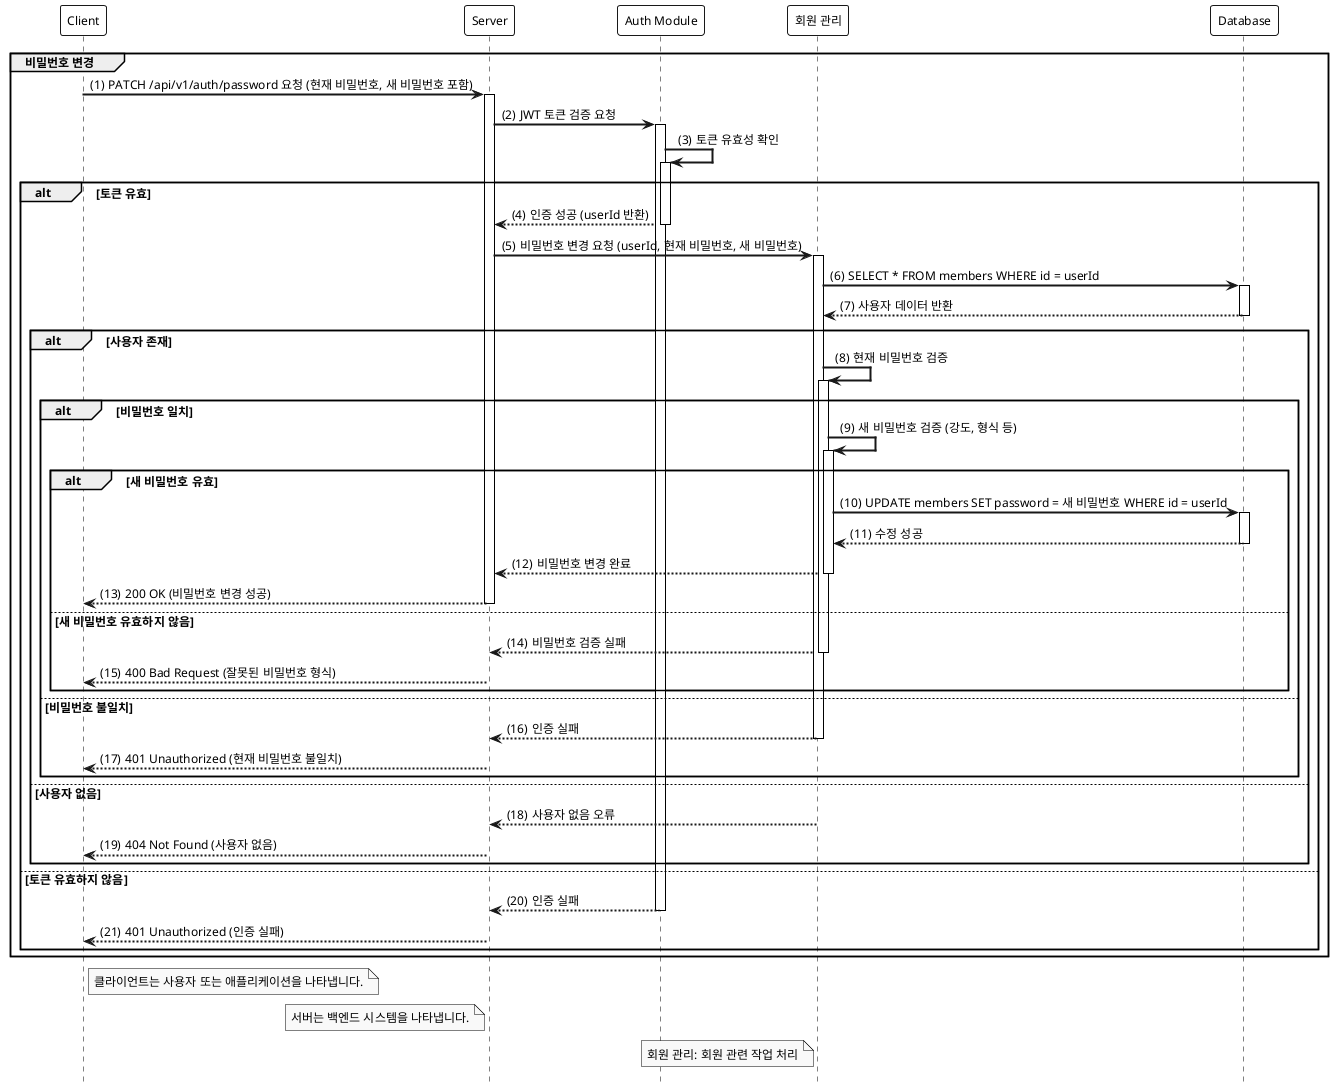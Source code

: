 @startuml

hide footbox
autoactivate on

' 스타일 설정
skinparam monochrome true
skinparam shadowing false
skinparam defaultFontSize 12
skinparam defaultFontName Arial
skinparam activityBackgroundColor #EFEFEF
skinparam activityBorderColor #CCCCCC
skinparam sequenceArrowThickness 2
skinparam sequenceParticipantBorderThickness 1
skinparam sequenceParticipantBackgroundColor #FFFFFF
skinparam sequenceLifeLineBorderColor #000000
skinparam sequenceLifeLineBackgroundColor #FFFFFF
skinparam noteBackgroundColor #FFFFCC
skinparam noteBorderColor #000000

participant "Client" as C
participant "Server" as S
participant "Auth Module" as AM
participant "회원 관리" as MM
participant "Database" as DB

group 비밀번호 변경
    autonumber 1 "(0)"
    C -> S: PATCH /api/v1/auth/password 요청 (현재 비밀번호, 새 비밀번호 포함)
    S -> AM: JWT 토큰 검증 요청
    AM -> AM: 토큰 유효성 확인
    alt 토큰 유효
        AM --> S: 인증 성공 (userId 반환)
        S -> MM: 비밀번호 변경 요청 (userId, 현재 비밀번호, 새 비밀번호)
        MM -> DB: SELECT * FROM members WHERE id = userId
        DB --> MM: 사용자 데이터 반환
        alt 사용자 존재
            MM -> MM: 현재 비밀번호 검증
            alt 비밀번호 일치
                MM -> MM: 새 비밀번호 검증 (강도, 형식 등)
                alt 새 비밀번호 유효
                    MM -> DB: UPDATE members SET password = 새 비밀번호 WHERE id = userId
                    DB --> MM: 수정 성공
                    MM --> S: 비밀번호 변경 완료
                    S --> C: 200 OK (비밀번호 변경 성공)
                else 새 비밀번호 유효하지 않음
                    MM --> S: 비밀번호 검증 실패
                    S --> C: 400 Bad Request (잘못된 비밀번호 형식)
                end
            else 비밀번호 불일치
                MM --> S: 인증 실패
                S --> C: 401 Unauthorized (현재 비밀번호 불일치)
            end
        else 사용자 없음
            MM --> S: 사용자 없음 오류
            S --> C: 404 Not Found (사용자 없음)
        end
    else 토큰 유효하지 않음
        AM --> S: 인증 실패
        S --> C: 401 Unauthorized (인증 실패)
    end
end

note right of C: 클라이언트는 사용자 또는 애플리케이션을 나타냅니다.
note left of S: 서버는 백엔드 시스템을 나타냅니다.
note left of MM: 회원 관리: 회원 관련 작업 처리

@enduml